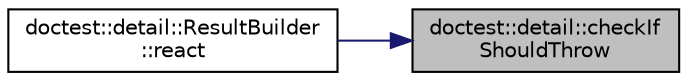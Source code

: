 digraph "doctest::detail::checkIfShouldThrow"
{
 // LATEX_PDF_SIZE
  edge [fontname="Helvetica",fontsize="10",labelfontname="Helvetica",labelfontsize="10"];
  node [fontname="Helvetica",fontsize="10",shape=record];
  rankdir="RL";
  Node1 [label="doctest::detail::checkIf\lShouldThrow",height=0.2,width=0.4,color="black", fillcolor="grey75", style="filled", fontcolor="black",tooltip=" "];
  Node1 -> Node2 [dir="back",color="midnightblue",fontsize="10",style="solid"];
  Node2 [label="doctest::detail::ResultBuilder\l::react",height=0.2,width=0.4,color="black", fillcolor="white", style="filled",URL="$structdoctest_1_1detail_1_1_result_builder.html#a03686f862471728c2980d72e02980213",tooltip=" "];
}
